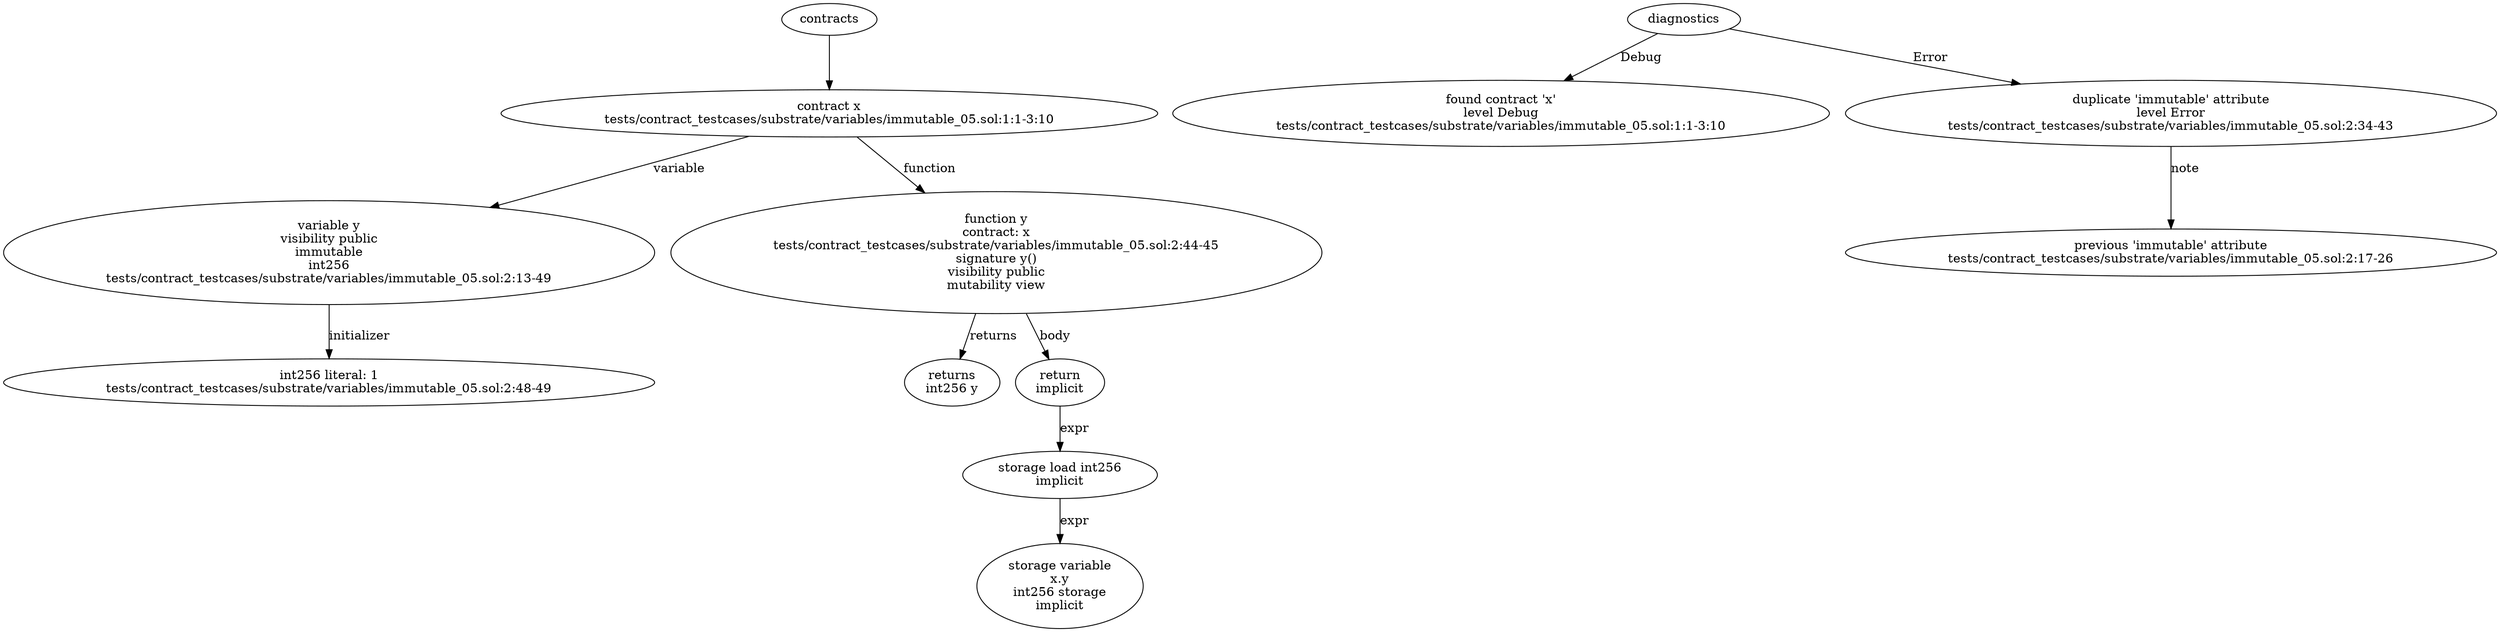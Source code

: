 strict digraph "tests/contract_testcases/substrate/variables/immutable_05.sol" {
	contract [label="contract x\ntests/contract_testcases/substrate/variables/immutable_05.sol:1:1-3:10"]
	var [label="variable y\nvisibility public\nimmutable\nint256\ntests/contract_testcases/substrate/variables/immutable_05.sol:2:13-49"]
	number_literal [label="int256 literal: 1\ntests/contract_testcases/substrate/variables/immutable_05.sol:2:48-49"]
	y [label="function y\ncontract: x\ntests/contract_testcases/substrate/variables/immutable_05.sol:2:44-45\nsignature y()\nvisibility public\nmutability view"]
	returns [label="returns\nint256 y"]
	return [label="return\nimplicit"]
	storage_load [label="storage load int256\nimplicit"]
	storage_var [label="storage variable\nx.y\nint256 storage\nimplicit"]
	diagnostic [label="found contract 'x'\nlevel Debug\ntests/contract_testcases/substrate/variables/immutable_05.sol:1:1-3:10"]
	diagnostic_11 [label="duplicate 'immutable' attribute\nlevel Error\ntests/contract_testcases/substrate/variables/immutable_05.sol:2:34-43"]
	note [label="previous 'immutable' attribute\ntests/contract_testcases/substrate/variables/immutable_05.sol:2:17-26"]
	contracts -> contract
	contract -> var [label="variable"]
	var -> number_literal [label="initializer"]
	contract -> y [label="function"]
	y -> returns [label="returns"]
	y -> return [label="body"]
	return -> storage_load [label="expr"]
	storage_load -> storage_var [label="expr"]
	diagnostics -> diagnostic [label="Debug"]
	diagnostics -> diagnostic_11 [label="Error"]
	diagnostic_11 -> note [label="note"]
}
